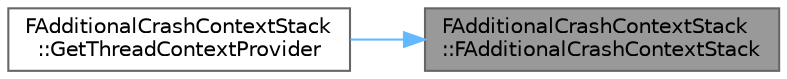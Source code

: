 digraph "FAdditionalCrashContextStack::FAdditionalCrashContextStack"
{
 // INTERACTIVE_SVG=YES
 // LATEX_PDF_SIZE
  bgcolor="transparent";
  edge [fontname=Helvetica,fontsize=10,labelfontname=Helvetica,labelfontsize=10];
  node [fontname=Helvetica,fontsize=10,shape=box,height=0.2,width=0.4];
  rankdir="RL";
  Node1 [id="Node000001",label="FAdditionalCrashContextStack\l::FAdditionalCrashContextStack",height=0.2,width=0.4,color="gray40", fillcolor="grey60", style="filled", fontcolor="black",tooltip=" "];
  Node1 -> Node2 [id="edge1_Node000001_Node000002",dir="back",color="steelblue1",style="solid",tooltip=" "];
  Node2 [id="Node000002",label="FAdditionalCrashContextStack\l::GetThreadContextProvider",height=0.2,width=0.4,color="grey40", fillcolor="white", style="filled",URL="$d0/d12/structFAdditionalCrashContextStack.html#a465f42a8a4f445892cd7b5897971c0d7",tooltip=" "];
}
